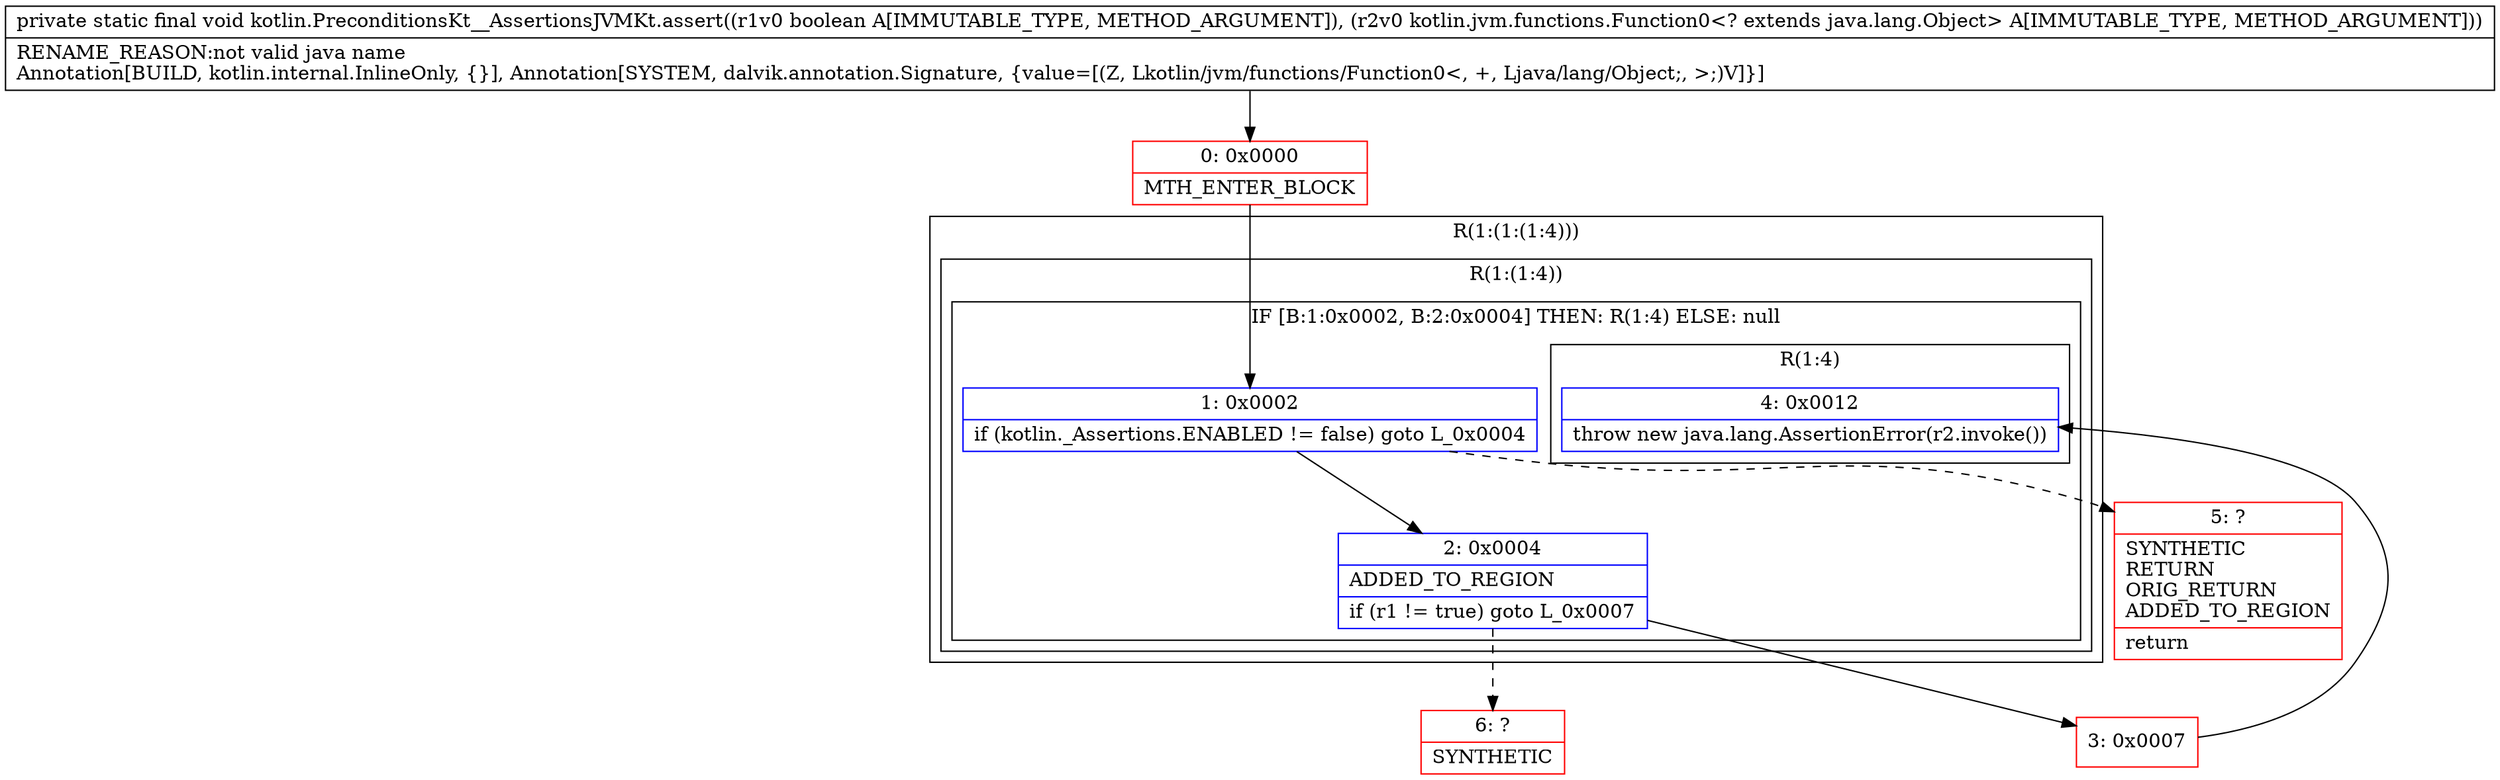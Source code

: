 digraph "CFG forkotlin.PreconditionsKt__AssertionsJVMKt.assert(ZLkotlin\/jvm\/functions\/Function0;)V" {
subgraph cluster_Region_962054144 {
label = "R(1:(1:(1:4)))";
node [shape=record,color=blue];
subgraph cluster_Region_1120419137 {
label = "R(1:(1:4))";
node [shape=record,color=blue];
subgraph cluster_IfRegion_187138239 {
label = "IF [B:1:0x0002, B:2:0x0004] THEN: R(1:4) ELSE: null";
node [shape=record,color=blue];
Node_1 [shape=record,label="{1\:\ 0x0002|if (kotlin._Assertions.ENABLED != false) goto L_0x0004\l}"];
Node_2 [shape=record,label="{2\:\ 0x0004|ADDED_TO_REGION\l|if (r1 != true) goto L_0x0007\l}"];
subgraph cluster_Region_1520265184 {
label = "R(1:4)";
node [shape=record,color=blue];
Node_4 [shape=record,label="{4\:\ 0x0012|throw new java.lang.AssertionError(r2.invoke())\l}"];
}
}
}
}
Node_0 [shape=record,color=red,label="{0\:\ 0x0000|MTH_ENTER_BLOCK\l}"];
Node_3 [shape=record,color=red,label="{3\:\ 0x0007}"];
Node_5 [shape=record,color=red,label="{5\:\ ?|SYNTHETIC\lRETURN\lORIG_RETURN\lADDED_TO_REGION\l|return\l}"];
Node_6 [shape=record,color=red,label="{6\:\ ?|SYNTHETIC\l}"];
MethodNode[shape=record,label="{private static final void kotlin.PreconditionsKt__AssertionsJVMKt.assert((r1v0 boolean A[IMMUTABLE_TYPE, METHOD_ARGUMENT]), (r2v0 kotlin.jvm.functions.Function0\<? extends java.lang.Object\> A[IMMUTABLE_TYPE, METHOD_ARGUMENT]))  | RENAME_REASON:not valid java name\lAnnotation[BUILD, kotlin.internal.InlineOnly, \{\}], Annotation[SYSTEM, dalvik.annotation.Signature, \{value=[(Z, Lkotlin\/jvm\/functions\/Function0\<, +, Ljava\/lang\/Object;, \>;)V]\}]\l}"];
MethodNode -> Node_0;
Node_1 -> Node_2;
Node_1 -> Node_5[style=dashed];
Node_2 -> Node_3;
Node_2 -> Node_6[style=dashed];
Node_0 -> Node_1;
Node_3 -> Node_4;
}

